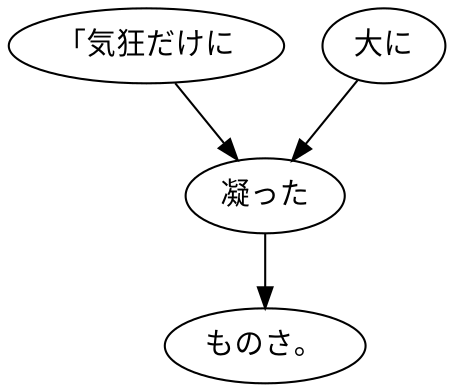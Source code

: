 digraph graph6178 {
	node0 [label="「気狂だけに"];
	node1 [label="大に"];
	node2 [label="凝った"];
	node3 [label="ものさ。"];
	node0 -> node2;
	node1 -> node2;
	node2 -> node3;
}
